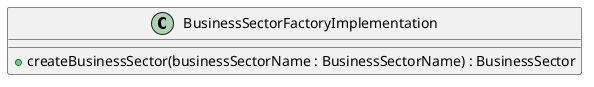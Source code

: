 @startuml

class BusinessSectorFactoryImplementation {
    + createBusinessSector(businessSectorName : BusinessSectorName) : BusinessSector
}

@enduml